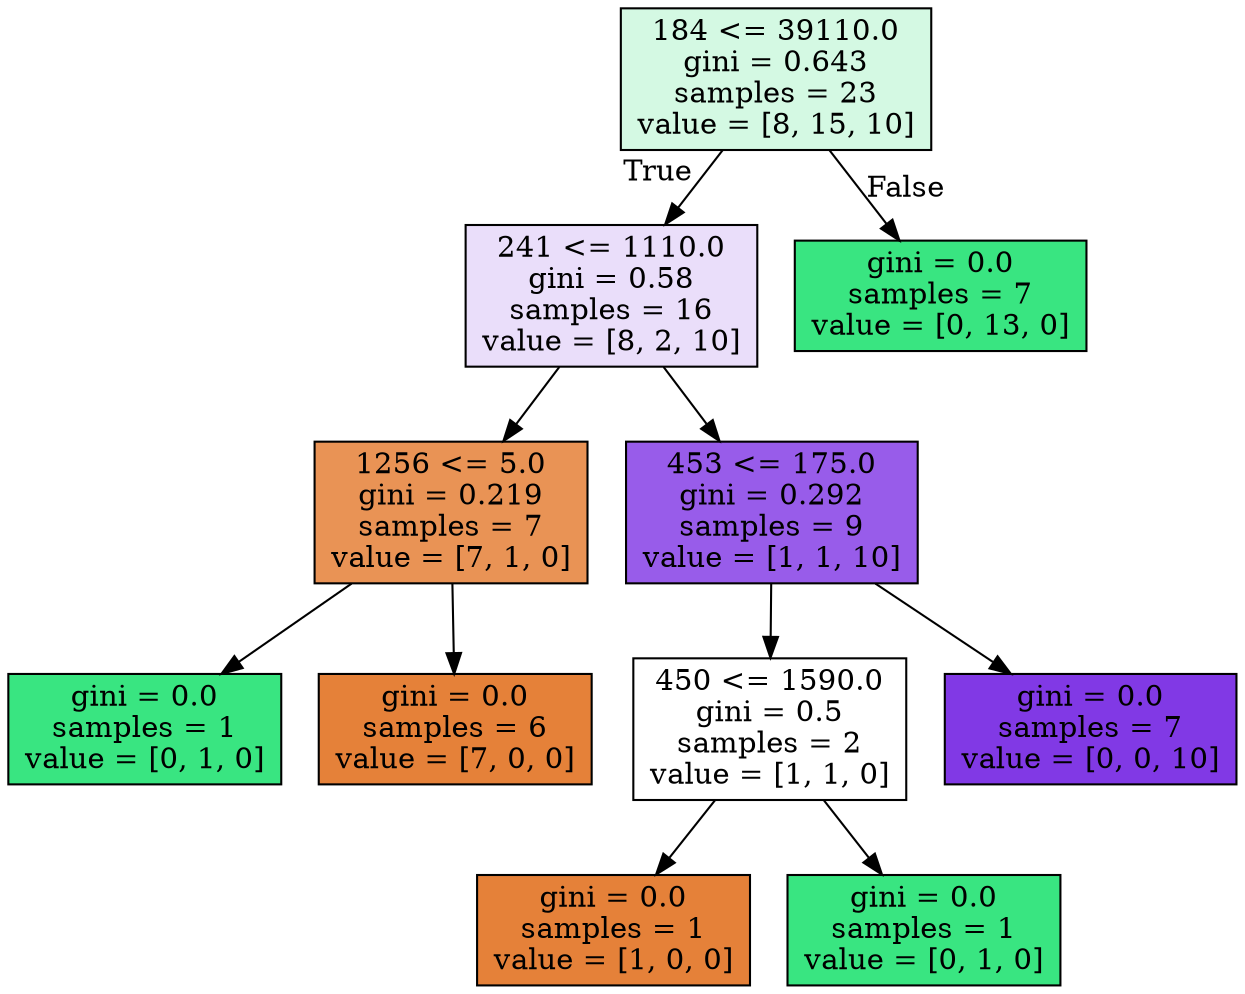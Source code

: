 digraph Tree {
node [shape=box, style="filled", color="black"] ;
0 [label="184 <= 39110.0\ngini = 0.643\nsamples = 23\nvalue = [8, 15, 10]", fillcolor="#39e58137"] ;
1 [label="241 <= 1110.0\ngini = 0.58\nsamples = 16\nvalue = [8, 2, 10]", fillcolor="#8139e52a"] ;
0 -> 1 [labeldistance=2.5, labelangle=45, headlabel="True"] ;
2 [label="1256 <= 5.0\ngini = 0.219\nsamples = 7\nvalue = [7, 1, 0]", fillcolor="#e58139db"] ;
1 -> 2 ;
3 [label="gini = 0.0\nsamples = 1\nvalue = [0, 1, 0]", fillcolor="#39e581ff"] ;
2 -> 3 ;
4 [label="gini = 0.0\nsamples = 6\nvalue = [7, 0, 0]", fillcolor="#e58139ff"] ;
2 -> 4 ;
5 [label="453 <= 175.0\ngini = 0.292\nsamples = 9\nvalue = [1, 1, 10]", fillcolor="#8139e5d1"] ;
1 -> 5 ;
6 [label="450 <= 1590.0\ngini = 0.5\nsamples = 2\nvalue = [1, 1, 0]", fillcolor="#e5813900"] ;
5 -> 6 ;
7 [label="gini = 0.0\nsamples = 1\nvalue = [1, 0, 0]", fillcolor="#e58139ff"] ;
6 -> 7 ;
8 [label="gini = 0.0\nsamples = 1\nvalue = [0, 1, 0]", fillcolor="#39e581ff"] ;
6 -> 8 ;
9 [label="gini = 0.0\nsamples = 7\nvalue = [0, 0, 10]", fillcolor="#8139e5ff"] ;
5 -> 9 ;
10 [label="gini = 0.0\nsamples = 7\nvalue = [0, 13, 0]", fillcolor="#39e581ff"] ;
0 -> 10 [labeldistance=2.5, labelangle=-45, headlabel="False"] ;
}